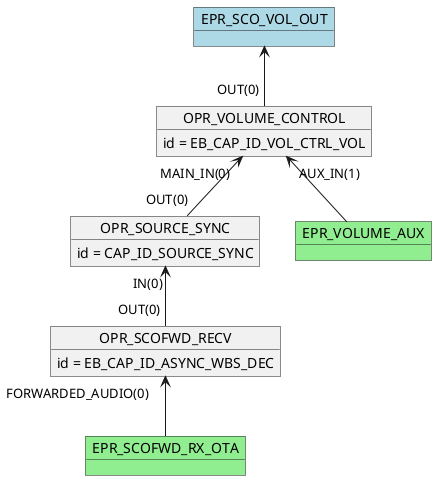 @startuml

    object OPR_SCOFWD_RECV
    OPR_SCOFWD_RECV : id = EB_CAP_ID_ASYNC_WBS_DEC
    object OPR_SOURCE_SYNC
    OPR_SOURCE_SYNC : id = CAP_ID_SOURCE_SYNC
    object OPR_VOLUME_CONTROL
    OPR_VOLUME_CONTROL : id = EB_CAP_ID_VOL_CTRL_VOL
    OPR_SOURCE_SYNC "IN(0)"<-- "OUT(0)" OPR_SCOFWD_RECV
    OPR_VOLUME_CONTROL "MAIN_IN(0)"<-- "OUT(0)" OPR_SOURCE_SYNC
    object EPR_SCOFWD_RX_OTA #lightgreen
    OPR_SCOFWD_RECV "FORWARDED_AUDIO(0)" <-- EPR_SCOFWD_RX_OTA
    object EPR_VOLUME_AUX #lightgreen
    OPR_VOLUME_CONTROL "AUX_IN(1)" <-- EPR_VOLUME_AUX
    object EPR_SCO_VOL_OUT #lightblue
    EPR_SCO_VOL_OUT <-- "OUT(0)" OPR_VOLUME_CONTROL
@enduml
